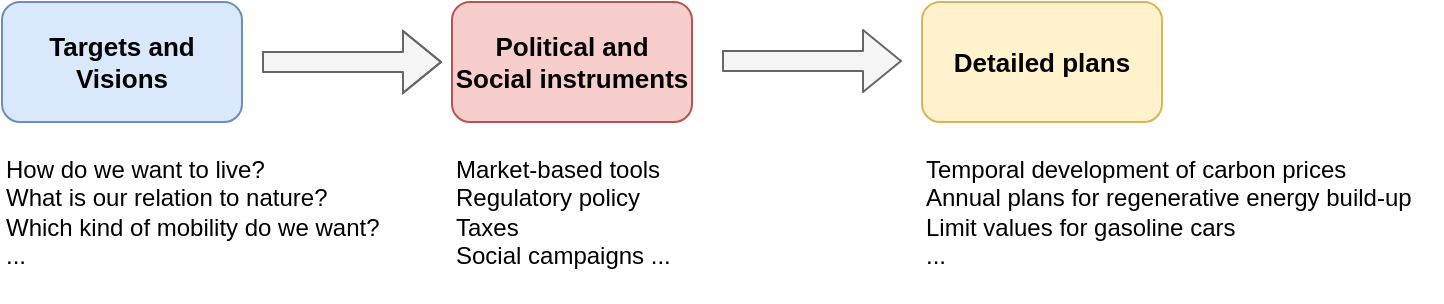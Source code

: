 <mxfile version="14.5.4"><diagram id="PmeFbSizRmiEg_plFU2m" name="Page-1"><mxGraphModel dx="1350" dy="793" grid="1" gridSize="10" guides="1" tooltips="1" connect="1" arrows="1" fold="1" page="1" pageScale="1" pageWidth="850" pageHeight="1100" math="0" shadow="0"><root><mxCell id="0"/><mxCell id="1" parent="0"/><mxCell id="1sceJ4uied_6ft4hAGb8-1" value="&lt;b&gt;&lt;font style=&quot;font-size: 13px&quot;&gt;Targets and Visions&lt;br&gt;&lt;/font&gt;&lt;/b&gt;" style="rounded=1;whiteSpace=wrap;html=1;fillColor=#dae8fc;strokeColor=#6c8ebf;" parent="1" vertex="1"><mxGeometry x="80" y="100" width="120" height="60" as="geometry"/></mxCell><mxCell id="1sceJ4uied_6ft4hAGb8-2" value="&lt;b&gt;&lt;font style=&quot;font-size: 13px&quot;&gt;Political and Social instruments&lt;br&gt;&lt;/font&gt;&lt;/b&gt;" style="rounded=1;whiteSpace=wrap;html=1;fillColor=#f8cecc;strokeColor=#b85450;" parent="1" vertex="1"><mxGeometry x="305" y="100" width="120" height="60" as="geometry"/></mxCell><mxCell id="1sceJ4uied_6ft4hAGb8-3" value="&lt;font style=&quot;font-size: 13px&quot;&gt;&lt;b&gt;Detailed plans&lt;/b&gt;&lt;/font&gt;" style="rounded=1;whiteSpace=wrap;html=1;fillColor=#fff2cc;strokeColor=#d6b656;" parent="1" vertex="1"><mxGeometry x="540" y="100" width="120" height="60" as="geometry"/></mxCell><mxCell id="1sceJ4uied_6ft4hAGb8-4" value="" style="shape=flexArrow;endArrow=classic;html=1;fillColor=#f5f5f5;strokeColor=#666666;" parent="1" edge="1"><mxGeometry width="50" height="50" relative="1" as="geometry"><mxPoint x="210" y="130" as="sourcePoint"/><mxPoint x="300" y="130" as="targetPoint"/><Array as="points"><mxPoint x="230" y="130"/></Array></mxGeometry></mxCell><mxCell id="1sceJ4uied_6ft4hAGb8-5" value="" style="shape=flexArrow;endArrow=classic;html=1;fillColor=#f5f5f5;strokeColor=#666666;" parent="1" edge="1"><mxGeometry width="50" height="50" relative="1" as="geometry"><mxPoint x="440" y="129.5" as="sourcePoint"/><mxPoint x="530" y="129.5" as="targetPoint"/></mxGeometry></mxCell><mxCell id="1sceJ4uied_6ft4hAGb8-9" value="Market-based tools&lt;br&gt;Regulatory policy&lt;br&gt;Taxes&lt;br&gt;Social campaigns ..." style="text;html=1;strokeColor=none;fillColor=none;align=left;verticalAlign=middle;whiteSpace=wrap;rounded=0;" parent="1" vertex="1"><mxGeometry x="305" y="160" width="210" height="90" as="geometry"/></mxCell><mxCell id="tBLkYyWUiPyyd8uatiyT-1" value="&lt;div align=&quot;left&quot;&gt;How do we want to live? &lt;br&gt;&lt;/div&gt;&lt;div align=&quot;left&quot;&gt;What is our relation to nature? &lt;br&gt;&lt;/div&gt;&lt;div align=&quot;left&quot;&gt;Which kind of mobility do we want?&lt;/div&gt;&lt;div align=&quot;left&quot;&gt;...&lt;br&gt;&lt;/div&gt;" style="text;html=1;align=left;verticalAlign=middle;resizable=0;points=[];autosize=1;" vertex="1" parent="1"><mxGeometry x="80" y="175" width="200" height="60" as="geometry"/></mxCell><mxCell id="tBLkYyWUiPyyd8uatiyT-2" value="&lt;div align=&quot;left&quot;&gt;Temporal development of carbon prices&lt;/div&gt;&lt;div align=&quot;left&quot;&gt;Annual plans for regenerative energy build-up&lt;/div&gt;&lt;div align=&quot;left&quot;&gt;Limit values for gasoline cars&lt;/div&gt;&lt;div align=&quot;left&quot;&gt;...&lt;br&gt;&lt;/div&gt;" style="text;html=1;align=left;verticalAlign=middle;resizable=0;points=[];autosize=1;" vertex="1" parent="1"><mxGeometry x="540" y="175" width="260" height="60" as="geometry"/></mxCell></root></mxGraphModel></diagram></mxfile>